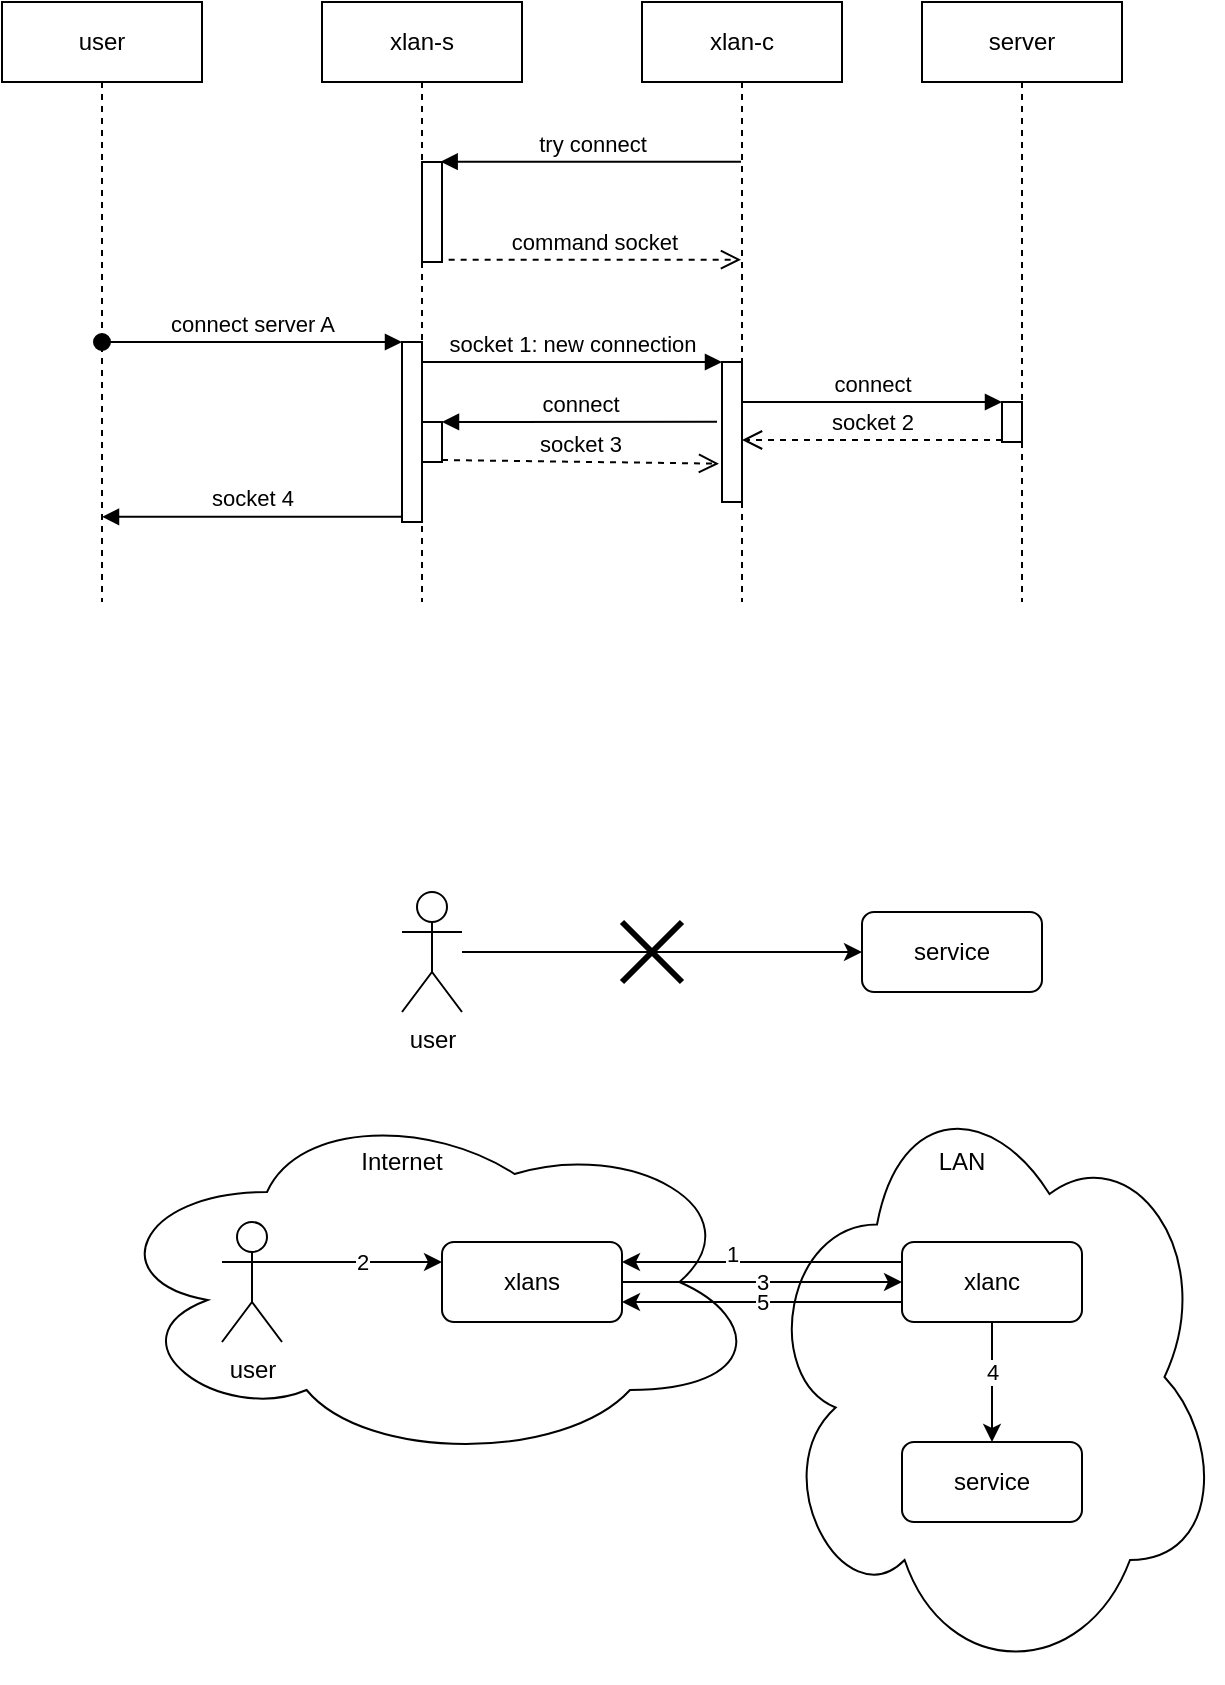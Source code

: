<mxfile version="13.1.3">
    <diagram id="6hGFLwfOUW9BJ-s0fimq" name="Page-1">
        <mxGraphModel dx="587" dy="304" grid="1" gridSize="10" guides="1" tooltips="1" connect="1" arrows="1" fold="1" page="1" pageScale="1" pageWidth="827" pageHeight="1169" math="0" shadow="0">
            <root>
                <mxCell id="0"/>
                <mxCell id="1" parent="0"/>
                <mxCell id="50" value="" style="ellipse;shape=cloud;whiteSpace=wrap;html=1;" vertex="1" parent="1">
                    <mxGeometry x="450" y="645" width="230" height="305" as="geometry"/>
                </mxCell>
                <mxCell id="49" value="" style="ellipse;shape=cloud;whiteSpace=wrap;html=1;" vertex="1" parent="1">
                    <mxGeometry x="120" y="660" width="330" height="180" as="geometry"/>
                </mxCell>
                <mxCell id="2" value="xlan-c" style="shape=umlLifeline;perimeter=lifelinePerimeter;whiteSpace=wrap;html=1;container=1;collapsible=0;recursiveResize=0;outlineConnect=0;" parent="1" vertex="1">
                    <mxGeometry x="390" y="110" width="100" height="300" as="geometry"/>
                </mxCell>
                <mxCell id="14" value="" style="html=1;points=[];perimeter=orthogonalPerimeter;" parent="2" vertex="1">
                    <mxGeometry x="40" y="180" width="10" height="70" as="geometry"/>
                </mxCell>
                <mxCell id="3" value="xlan-s" style="shape=umlLifeline;perimeter=lifelinePerimeter;whiteSpace=wrap;html=1;container=1;collapsible=0;recursiveResize=0;outlineConnect=0;" parent="1" vertex="1">
                    <mxGeometry x="230" y="110" width="100" height="300" as="geometry"/>
                </mxCell>
                <mxCell id="6" value="" style="html=1;points=[];perimeter=orthogonalPerimeter;" parent="3" vertex="1">
                    <mxGeometry x="50" y="80" width="10" height="50" as="geometry"/>
                </mxCell>
                <mxCell id="12" value="" style="html=1;points=[];perimeter=orthogonalPerimeter;" parent="3" vertex="1">
                    <mxGeometry x="40" y="170" width="10" height="90" as="geometry"/>
                </mxCell>
                <mxCell id="26" value="" style="html=1;points=[];perimeter=orthogonalPerimeter;" parent="3" vertex="1">
                    <mxGeometry x="50" y="210" width="10" height="20" as="geometry"/>
                </mxCell>
                <mxCell id="7" value="try connect" style="html=1;verticalAlign=bottom;endArrow=block;entryX=0.933;entryY=-0.003;entryDx=0;entryDy=0;entryPerimeter=0;" parent="1" source="2" target="6" edge="1">
                    <mxGeometry relative="1" as="geometry">
                        <mxPoint x="119.5" y="190.0" as="sourcePoint"/>
                        <mxPoint x="290" y="190" as="targetPoint"/>
                    </mxGeometry>
                </mxCell>
                <mxCell id="8" value="command socket" style="html=1;verticalAlign=bottom;endArrow=open;dashed=1;endSize=8;exitX=1.333;exitY=0.977;exitDx=0;exitDy=0;exitPerimeter=0;" parent="1" source="6" target="2" edge="1">
                    <mxGeometry relative="1" as="geometry">
                        <mxPoint x="119.5" y="266" as="targetPoint"/>
                        <mxPoint x="300" y="236" as="sourcePoint"/>
                    </mxGeometry>
                </mxCell>
                <mxCell id="10" value="user" style="shape=umlLifeline;perimeter=lifelinePerimeter;whiteSpace=wrap;html=1;container=1;collapsible=0;recursiveResize=0;outlineConnect=0;" parent="1" vertex="1">
                    <mxGeometry x="70" y="110" width="100" height="300" as="geometry"/>
                </mxCell>
                <mxCell id="13" value="connect server A" style="html=1;verticalAlign=bottom;startArrow=oval;endArrow=block;startSize=8;" parent="1" source="10" target="12" edge="1">
                    <mxGeometry relative="1" as="geometry">
                        <mxPoint x="210" y="280" as="sourcePoint"/>
                    </mxGeometry>
                </mxCell>
                <mxCell id="15" value="socket 1: new connection" style="html=1;verticalAlign=bottom;endArrow=block;entryX=0;entryY=0;" parent="1" source="3" target="14" edge="1">
                    <mxGeometry relative="1" as="geometry">
                        <mxPoint x="360" y="280" as="sourcePoint"/>
                    </mxGeometry>
                </mxCell>
                <mxCell id="18" value="socket 4" style="html=1;verticalAlign=bottom;endArrow=block;exitX=0.033;exitY=0.971;exitDx=0;exitDy=0;exitPerimeter=0;" parent="1" source="12" target="10" edge="1">
                    <mxGeometry width="80" relative="1" as="geometry">
                        <mxPoint x="180" y="350" as="sourcePoint"/>
                        <mxPoint x="260" y="350" as="targetPoint"/>
                    </mxGeometry>
                </mxCell>
                <mxCell id="19" value="server" style="shape=umlLifeline;perimeter=lifelinePerimeter;whiteSpace=wrap;html=1;container=1;collapsible=0;recursiveResize=0;outlineConnect=0;" parent="1" vertex="1">
                    <mxGeometry x="530" y="110" width="100" height="300" as="geometry"/>
                </mxCell>
                <mxCell id="21" value="" style="html=1;points=[];perimeter=orthogonalPerimeter;" parent="19" vertex="1">
                    <mxGeometry x="40" y="200" width="10" height="20" as="geometry"/>
                </mxCell>
                <mxCell id="23" value="socket 2" style="html=1;verticalAlign=bottom;endArrow=open;dashed=1;endSize=8;exitX=0;exitY=0.95;" parent="1" source="21" target="2" edge="1">
                    <mxGeometry relative="1" as="geometry">
                        <mxPoint x="480" y="376" as="targetPoint"/>
                    </mxGeometry>
                </mxCell>
                <mxCell id="22" value="connect" style="html=1;verticalAlign=bottom;endArrow=block;entryX=0;entryY=0;" parent="1" source="2" target="21" edge="1">
                    <mxGeometry relative="1" as="geometry">
                        <mxPoint x="480" y="300" as="sourcePoint"/>
                    </mxGeometry>
                </mxCell>
                <mxCell id="27" value="connect" style="html=1;verticalAlign=bottom;endArrow=block;exitX=-0.25;exitY=0.426;exitDx=0;exitDy=0;exitPerimeter=0;" parent="1" source="14" target="26" edge="1">
                    <mxGeometry relative="1" as="geometry">
                        <mxPoint x="420" y="320" as="sourcePoint"/>
                    </mxGeometry>
                </mxCell>
                <mxCell id="28" value="socket 3" style="html=1;verticalAlign=bottom;endArrow=open;dashed=1;endSize=8;exitX=1;exitY=0.95;entryX=-0.15;entryY=0.726;entryDx=0;entryDy=0;entryPerimeter=0;" parent="1" source="26" target="14" edge="1">
                    <mxGeometry relative="1" as="geometry">
                        <mxPoint x="350" y="357" as="targetPoint"/>
                    </mxGeometry>
                </mxCell>
                <mxCell id="35" style="edgeStyle=orthogonalEdgeStyle;rounded=0;orthogonalLoop=1;jettySize=auto;html=1;entryX=0;entryY=0.5;entryDx=0;entryDy=0;" edge="1" parent="1" source="30" target="32">
                    <mxGeometry relative="1" as="geometry"/>
                </mxCell>
                <mxCell id="30" value="user" style="shape=umlActor;verticalLabelPosition=bottom;labelBackgroundColor=#ffffff;verticalAlign=top;html=1;" vertex="1" parent="1">
                    <mxGeometry x="270" y="555" width="30" height="60" as="geometry"/>
                </mxCell>
                <mxCell id="44" value="2" style="edgeStyle=orthogonalEdgeStyle;rounded=0;orthogonalLoop=1;jettySize=auto;html=1;entryX=0;entryY=0.25;entryDx=0;entryDy=0;exitX=1;exitY=0.333;exitDx=0;exitDy=0;exitPerimeter=0;" edge="1" parent="1" source="33" target="37">
                    <mxGeometry relative="1" as="geometry"/>
                </mxCell>
                <mxCell id="33" value="user" style="shape=umlActor;verticalLabelPosition=bottom;labelBackgroundColor=#ffffff;verticalAlign=top;html=1;" vertex="1" parent="1">
                    <mxGeometry x="180" y="720" width="30" height="60" as="geometry"/>
                </mxCell>
                <mxCell id="32" value="service" style="rounded=1;whiteSpace=wrap;html=1;" vertex="1" parent="1">
                    <mxGeometry x="500" y="565" width="90" height="40" as="geometry"/>
                </mxCell>
                <mxCell id="36" value="" style="shape=umlDestroy;whiteSpace=wrap;html=1;strokeWidth=3;" vertex="1" parent="1">
                    <mxGeometry x="380" y="570" width="30" height="30" as="geometry"/>
                </mxCell>
                <mxCell id="45" value="3" style="edgeStyle=orthogonalEdgeStyle;rounded=0;orthogonalLoop=1;jettySize=auto;html=1;entryX=0;entryY=0.5;entryDx=0;entryDy=0;" edge="1" parent="1" source="37" target="38">
                    <mxGeometry relative="1" as="geometry"/>
                </mxCell>
                <mxCell id="37" value="xlans" style="rounded=1;whiteSpace=wrap;html=1;" vertex="1" parent="1">
                    <mxGeometry x="290" y="730" width="90" height="40" as="geometry"/>
                </mxCell>
                <mxCell id="41" style="edgeStyle=orthogonalEdgeStyle;rounded=0;orthogonalLoop=1;jettySize=auto;html=1;exitX=0;exitY=0.25;exitDx=0;exitDy=0;entryX=1;entryY=0.25;entryDx=0;entryDy=0;" edge="1" parent="1" source="38" target="37">
                    <mxGeometry relative="1" as="geometry"/>
                </mxCell>
                <mxCell id="43" value="1" style="edgeLabel;html=1;align=center;verticalAlign=middle;resizable=0;points=[];" vertex="1" connectable="0" parent="41">
                    <mxGeometry x="0.218" y="-4" relative="1" as="geometry">
                        <mxPoint as="offset"/>
                    </mxGeometry>
                </mxCell>
                <mxCell id="46" value="5" style="edgeStyle=orthogonalEdgeStyle;rounded=0;orthogonalLoop=1;jettySize=auto;html=1;exitX=0;exitY=0.75;exitDx=0;exitDy=0;entryX=1;entryY=0.75;entryDx=0;entryDy=0;" edge="1" parent="1" source="38" target="37">
                    <mxGeometry relative="1" as="geometry"/>
                </mxCell>
                <mxCell id="47" style="edgeStyle=orthogonalEdgeStyle;rounded=0;orthogonalLoop=1;jettySize=auto;html=1;exitX=0.5;exitY=1;exitDx=0;exitDy=0;entryX=0.5;entryY=0;entryDx=0;entryDy=0;" edge="1" parent="1" source="38" target="40">
                    <mxGeometry relative="1" as="geometry"/>
                </mxCell>
                <mxCell id="48" value="4" style="edgeLabel;html=1;align=center;verticalAlign=middle;resizable=0;points=[];" vertex="1" connectable="0" parent="47">
                    <mxGeometry x="-0.163" relative="1" as="geometry">
                        <mxPoint as="offset"/>
                    </mxGeometry>
                </mxCell>
                <mxCell id="38" value="xlanc" style="rounded=1;whiteSpace=wrap;html=1;" vertex="1" parent="1">
                    <mxGeometry x="520" y="730" width="90" height="40" as="geometry"/>
                </mxCell>
                <mxCell id="40" value="service" style="rounded=1;whiteSpace=wrap;html=1;" vertex="1" parent="1">
                    <mxGeometry x="520" y="830" width="90" height="40" as="geometry"/>
                </mxCell>
                <mxCell id="52" value="Internet" style="text;html=1;strokeColor=none;fillColor=none;align=center;verticalAlign=middle;whiteSpace=wrap;rounded=0;" vertex="1" parent="1">
                    <mxGeometry x="250" y="680" width="40" height="20" as="geometry"/>
                </mxCell>
                <mxCell id="53" value="LAN" style="text;html=1;strokeColor=none;fillColor=none;align=center;verticalAlign=middle;whiteSpace=wrap;rounded=0;" vertex="1" parent="1">
                    <mxGeometry x="530" y="680" width="40" height="20" as="geometry"/>
                </mxCell>
            </root>
        </mxGraphModel>
    </diagram>
</mxfile>

